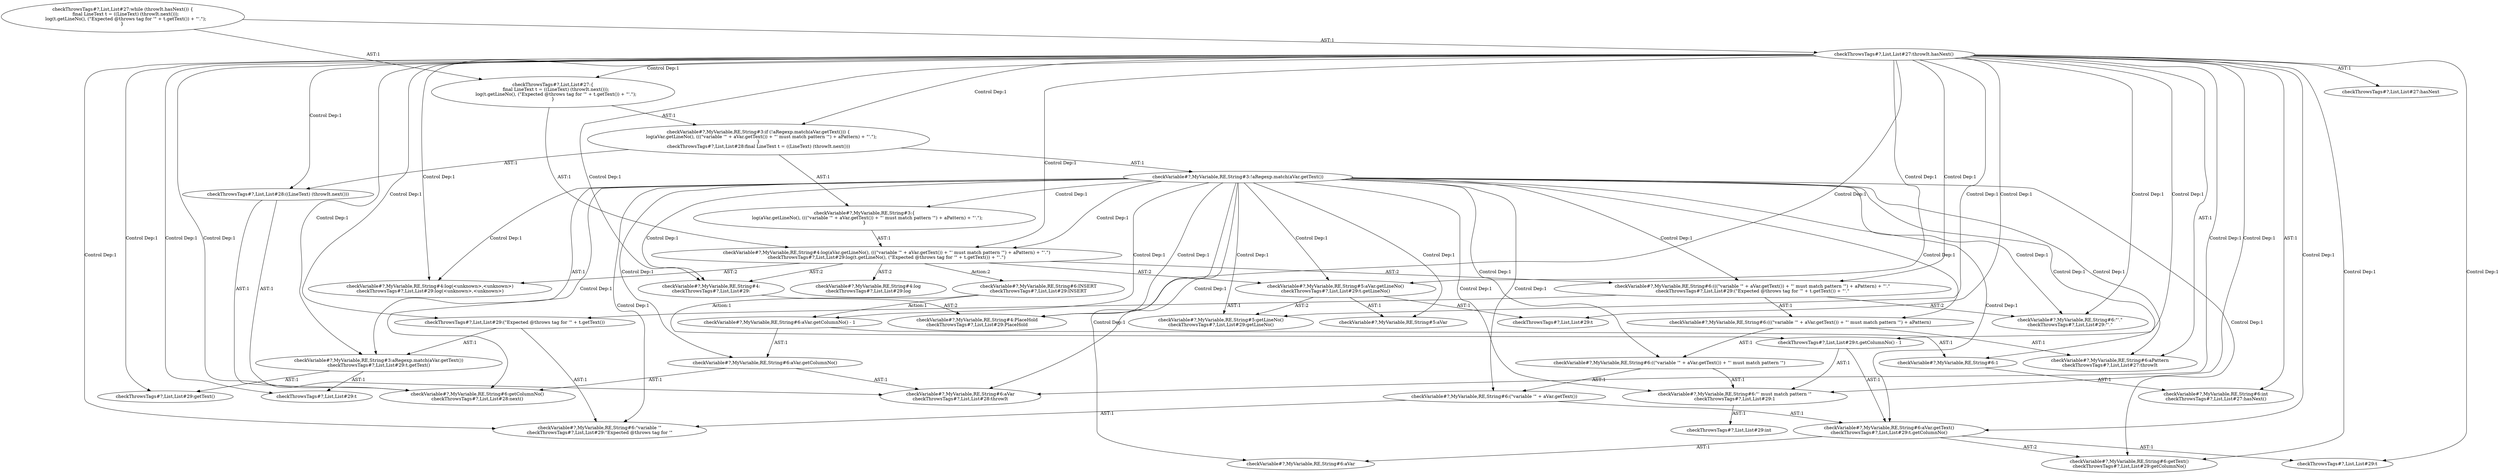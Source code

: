 digraph "Pattern" {
0 [label="checkVariable#?,MyVariable,RE,String#6:INSERT
checkThrowsTags#?,List,List#29:INSERT" shape=ellipse]
1 [label="checkVariable#?,MyVariable,RE,String#4:log(aVar.getLineNo(), (((\"variable '\" + aVar.getText()) + \"' must match pattern '\") + aPattern) + \"'.\")
checkThrowsTags#?,List,List#29:log(t.getLineNo(), (\"Expected @throws tag for '\" + t.getText()) + \"'.\")" shape=ellipse]
2 [label="checkVariable#?,MyVariable,RE,String#3:!aRegexp.match(aVar.getText())" shape=ellipse]
3 [label="checkVariable#?,MyVariable,RE,String#3:if (!aRegexp.match(aVar.getText())) \{
    log(aVar.getLineNo(), (((\"variable '\" + aVar.getText()) + \"' must match pattern '\") + aPattern) + \"'.\");
\}
checkThrowsTags#?,List,List#28:final LineText t = ((LineText) (throwIt.next()))" shape=ellipse]
4 [label="checkVariable#?,MyVariable,RE,String#3:aRegexp.match(aVar.getText())
checkThrowsTags#?,List,List#29:t.getText()" shape=ellipse]
5 [label="checkVariable#?,MyVariable,RE,String#3:\{
    log(aVar.getLineNo(), (((\"variable '\" + aVar.getText()) + \"' must match pattern '\") + aPattern) + \"'.\");
\}" shape=ellipse]
6 [label="checkVariable#?,MyVariable,RE,String#4:log(<unknown>,<unknown>)
checkThrowsTags#?,List,List#29:log(<unknown>,<unknown>)" shape=ellipse]
7 [label="checkVariable#?,MyVariable,RE,String#4:
checkThrowsTags#?,List,List#29:" shape=ellipse]
8 [label="checkVariable#?,MyVariable,RE,String#4:PlaceHold
checkThrowsTags#?,List,List#29:PlaceHold" shape=ellipse]
9 [label="checkVariable#?,MyVariable,RE,String#5:aVar.getLineNo()
checkThrowsTags#?,List,List#29:t.getLineNo()" shape=ellipse]
10 [label="checkVariable#?,MyVariable,RE,String#5:getLineNo()
checkThrowsTags#?,List,List#29:getLineNo()" shape=ellipse]
11 [label="checkVariable#?,MyVariable,RE,String#5:aVar" shape=ellipse]
12 [label="checkVariable#?,MyVariable,RE,String#6:(((\"variable '\" + aVar.getText()) + \"' must match pattern '\") + aPattern) + \"'.\"
checkThrowsTags#?,List,List#29:(\"Expected @throws tag for '\" + t.getText()) + \"'.\"" shape=ellipse]
13 [label="checkVariable#?,MyVariable,RE,String#6:(((\"variable '\" + aVar.getText()) + \"' must match pattern '\") + aPattern)" shape=ellipse]
14 [label="checkVariable#?,MyVariable,RE,String#6:((\"variable '\" + aVar.getText()) + \"' must match pattern '\")" shape=ellipse]
15 [label="checkVariable#?,MyVariable,RE,String#6:(\"variable '\" + aVar.getText())" shape=ellipse]
16 [label="checkVariable#?,MyVariable,RE,String#6:\"variable '\"
checkThrowsTags#?,List,List#29:\"Expected @throws tag for '\"" shape=ellipse]
17 [label="checkVariable#?,MyVariable,RE,String#6:aVar.getText()
checkThrowsTags#?,List,List#29:t.getColumnNo()" shape=ellipse]
18 [label="checkVariable#?,MyVariable,RE,String#6:getText()
checkThrowsTags#?,List,List#29:getColumnNo()" shape=ellipse]
19 [label="checkVariable#?,MyVariable,RE,String#6:aVar" shape=ellipse]
20 [label="checkVariable#?,MyVariable,RE,String#6:\"' must match pattern '\"
checkThrowsTags#?,List,List#29:1" shape=ellipse]
21 [label="checkVariable#?,MyVariable,RE,String#6:aPattern
checkThrowsTags#?,List,List#27:throwIt" shape=ellipse]
22 [label="checkVariable#?,MyVariable,RE,String#6:\"'.\"
checkThrowsTags#?,List,List#29:\"'.\"" shape=ellipse]
23 [label="checkVariable#?,MyVariable,RE,String#6:aVar
checkThrowsTags#?,List,List#28:throwIt" shape=ellipse]
24 [label="checkVariable#?,MyVariable,RE,String#6:getColumnNo()
checkThrowsTags#?,List,List#28:next()" shape=ellipse]
25 [label="checkVariable#?,MyVariable,RE,String#6:aVar.getColumnNo()" shape=ellipse]
26 [label="checkVariable#?,MyVariable,RE,String#6:aVar.getColumnNo() - 1" shape=ellipse]
27 [label="checkVariable#?,MyVariable,RE,String#6:1" shape=ellipse]
28 [label="checkVariable#?,MyVariable,RE,String#6:int
checkThrowsTags#?,List,List#27:hasNext()" shape=ellipse]
29 [label="checkVariable#?,MyVariable,RE,String#4:log
checkThrowsTags#?,List,List#29:log" shape=ellipse]
30 [label="checkThrowsTags#?,List,List#27:throwIt.hasNext()" shape=ellipse]
31 [label="checkThrowsTags#?,List,List#27:while (throwIt.hasNext()) \{
    final LineText t = ((LineText) (throwIt.next()));
    log(t.getLineNo(), (\"Expected @throws tag for '\" + t.getText()) + \"'.\");
\} " shape=ellipse]
32 [label="checkThrowsTags#?,List,List#27:\{
    final LineText t = ((LineText) (throwIt.next()));
    log(t.getLineNo(), (\"Expected @throws tag for '\" + t.getText()) + \"'.\");
\}" shape=ellipse]
33 [label="checkThrowsTags#?,List,List#28:((LineText) (throwIt.next()))" shape=ellipse]
34 [label="checkThrowsTags#?,List,List#29:t" shape=ellipse]
35 [label="checkThrowsTags#?,List,List#29:(\"Expected @throws tag for '\" + t.getText())" shape=ellipse]
36 [label="checkThrowsTags#?,List,List#29:t" shape=ellipse]
37 [label="checkThrowsTags#?,List,List#29:t" shape=ellipse]
38 [label="checkThrowsTags#?,List,List#29:t.getColumnNo() - 1" shape=ellipse]
39 [label="checkThrowsTags#?,List,List#27:hasNext" shape=ellipse]
40 [label="checkThrowsTags#?,List,List#29:getText()" shape=ellipse]
41 [label="checkThrowsTags#?,List,List#29:int" shape=ellipse]
0 -> 26 [label="Action:1"];
0 -> 38 [label="Action:1"];
1 -> 0 [label="Action:2"];
1 -> 29 [label="AST:2"];
1 -> 7 [label="AST:2"];
1 -> 6 [label="AST:2"];
1 -> 9 [label="AST:2"];
1 -> 12 [label="AST:2"];
2 -> 1 [label="Control Dep:1"];
2 -> 4 [label="AST:1"];
2 -> 5 [label="Control Dep:1"];
2 -> 6 [label="Control Dep:1"];
2 -> 7 [label="Control Dep:1"];
2 -> 8 [label="Control Dep:1"];
2 -> 9 [label="Control Dep:1"];
2 -> 10 [label="Control Dep:1"];
2 -> 11 [label="Control Dep:1"];
2 -> 12 [label="Control Dep:1"];
2 -> 13 [label="Control Dep:1"];
2 -> 14 [label="Control Dep:1"];
2 -> 15 [label="Control Dep:1"];
2 -> 16 [label="Control Dep:1"];
2 -> 17 [label="Control Dep:1"];
2 -> 18 [label="Control Dep:1"];
2 -> 19 [label="Control Dep:1"];
2 -> 20 [label="Control Dep:1"];
2 -> 21 [label="Control Dep:1"];
2 -> 22 [label="Control Dep:1"];
2 -> 23 [label="Control Dep:1"];
2 -> 24 [label="Control Dep:1"];
2 -> 25 [label="Control Dep:1"];
2 -> 27 [label="Control Dep:1"];
2 -> 26 [label="Control Dep:1"];
3 -> 2 [label="AST:1"];
3 -> 5 [label="AST:1"];
3 -> 33 [label="AST:1"];
4 -> 36 [label="AST:1"];
4 -> 40 [label="AST:1"];
5 -> 1 [label="AST:1"];
7 -> 8 [label="AST:2"];
9 -> 11 [label="AST:1"];
9 -> 10 [label="AST:2"];
9 -> 34 [label="AST:1"];
12 -> 13 [label="AST:1"];
12 -> 22 [label="AST:2"];
12 -> 35 [label="AST:1"];
13 -> 14 [label="AST:1"];
13 -> 21 [label="AST:1"];
14 -> 15 [label="AST:1"];
14 -> 20 [label="AST:1"];
15 -> 16 [label="AST:1"];
15 -> 17 [label="AST:1"];
17 -> 19 [label="AST:1"];
17 -> 18 [label="AST:2"];
17 -> 37 [label="AST:1"];
20 -> 41 [label="AST:1"];
25 -> 23 [label="AST:1"];
25 -> 24 [label="AST:1"];
26 -> 25 [label="AST:1"];
26 -> 27 [label="AST:1"];
27 -> 28 [label="AST:1"];
30 -> 39 [label="AST:1"];
30 -> 21 [label="AST:1"];
30 -> 28 [label="AST:1"];
30 -> 32 [label="Control Dep:1"];
30 -> 3 [label="Control Dep:1"];
30 -> 33 [label="Control Dep:1"];
30 -> 24 [label="Control Dep:1"];
30 -> 23 [label="Control Dep:1"];
30 -> 1 [label="Control Dep:1"];
30 -> 6 [label="Control Dep:1"];
30 -> 7 [label="Control Dep:1"];
30 -> 8 [label="Control Dep:1"];
30 -> 9 [label="Control Dep:1"];
30 -> 10 [label="Control Dep:1"];
30 -> 34 [label="Control Dep:1"];
30 -> 12 [label="Control Dep:1"];
30 -> 35 [label="Control Dep:1"];
30 -> 16 [label="Control Dep:1"];
30 -> 4 [label="Control Dep:1"];
30 -> 40 [label="Control Dep:1"];
30 -> 36 [label="Control Dep:1"];
30 -> 22 [label="Control Dep:1"];
30 -> 37 [label="Control Dep:1"];
30 -> 18 [label="Control Dep:1"];
30 -> 17 [label="Control Dep:1"];
30 -> 20 [label="Control Dep:1"];
30 -> 38 [label="Control Dep:1"];
31 -> 30 [label="AST:1"];
31 -> 32 [label="AST:1"];
32 -> 3 [label="AST:1"];
32 -> 1 [label="AST:1"];
33 -> 23 [label="AST:1"];
33 -> 24 [label="AST:1"];
35 -> 16 [label="AST:1"];
35 -> 4 [label="AST:1"];
38 -> 17 [label="AST:1"];
38 -> 20 [label="AST:1"];
}